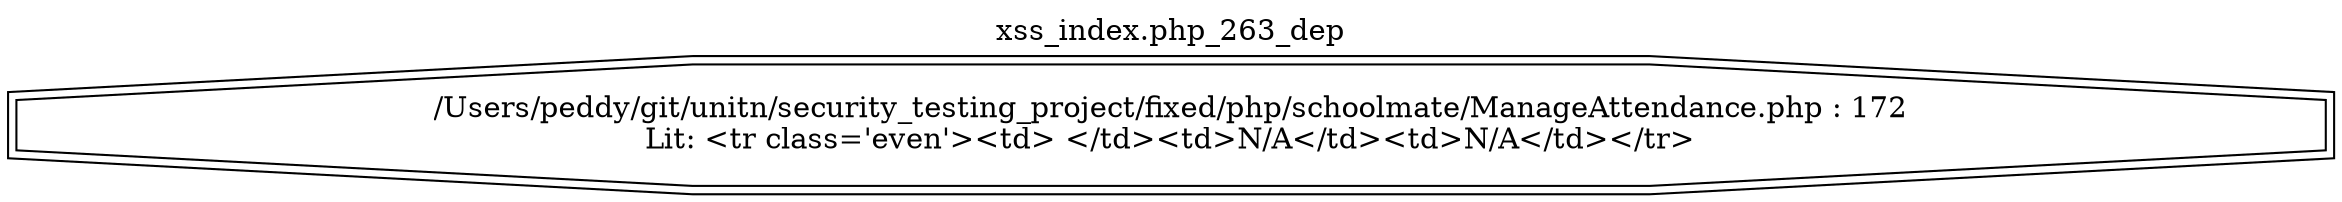 digraph cfg {
  label="xss_index.php_263_dep";
  labelloc=t;
  n1 [shape=doubleoctagon, label="/Users/peddy/git/unitn/security_testing_project/fixed/php/schoolmate/ManageAttendance.php : 172\nLit: <tr class='even'><td>&nbsp;</td><td>N/A</td><td>N/A</td></tr>\n"];
}
